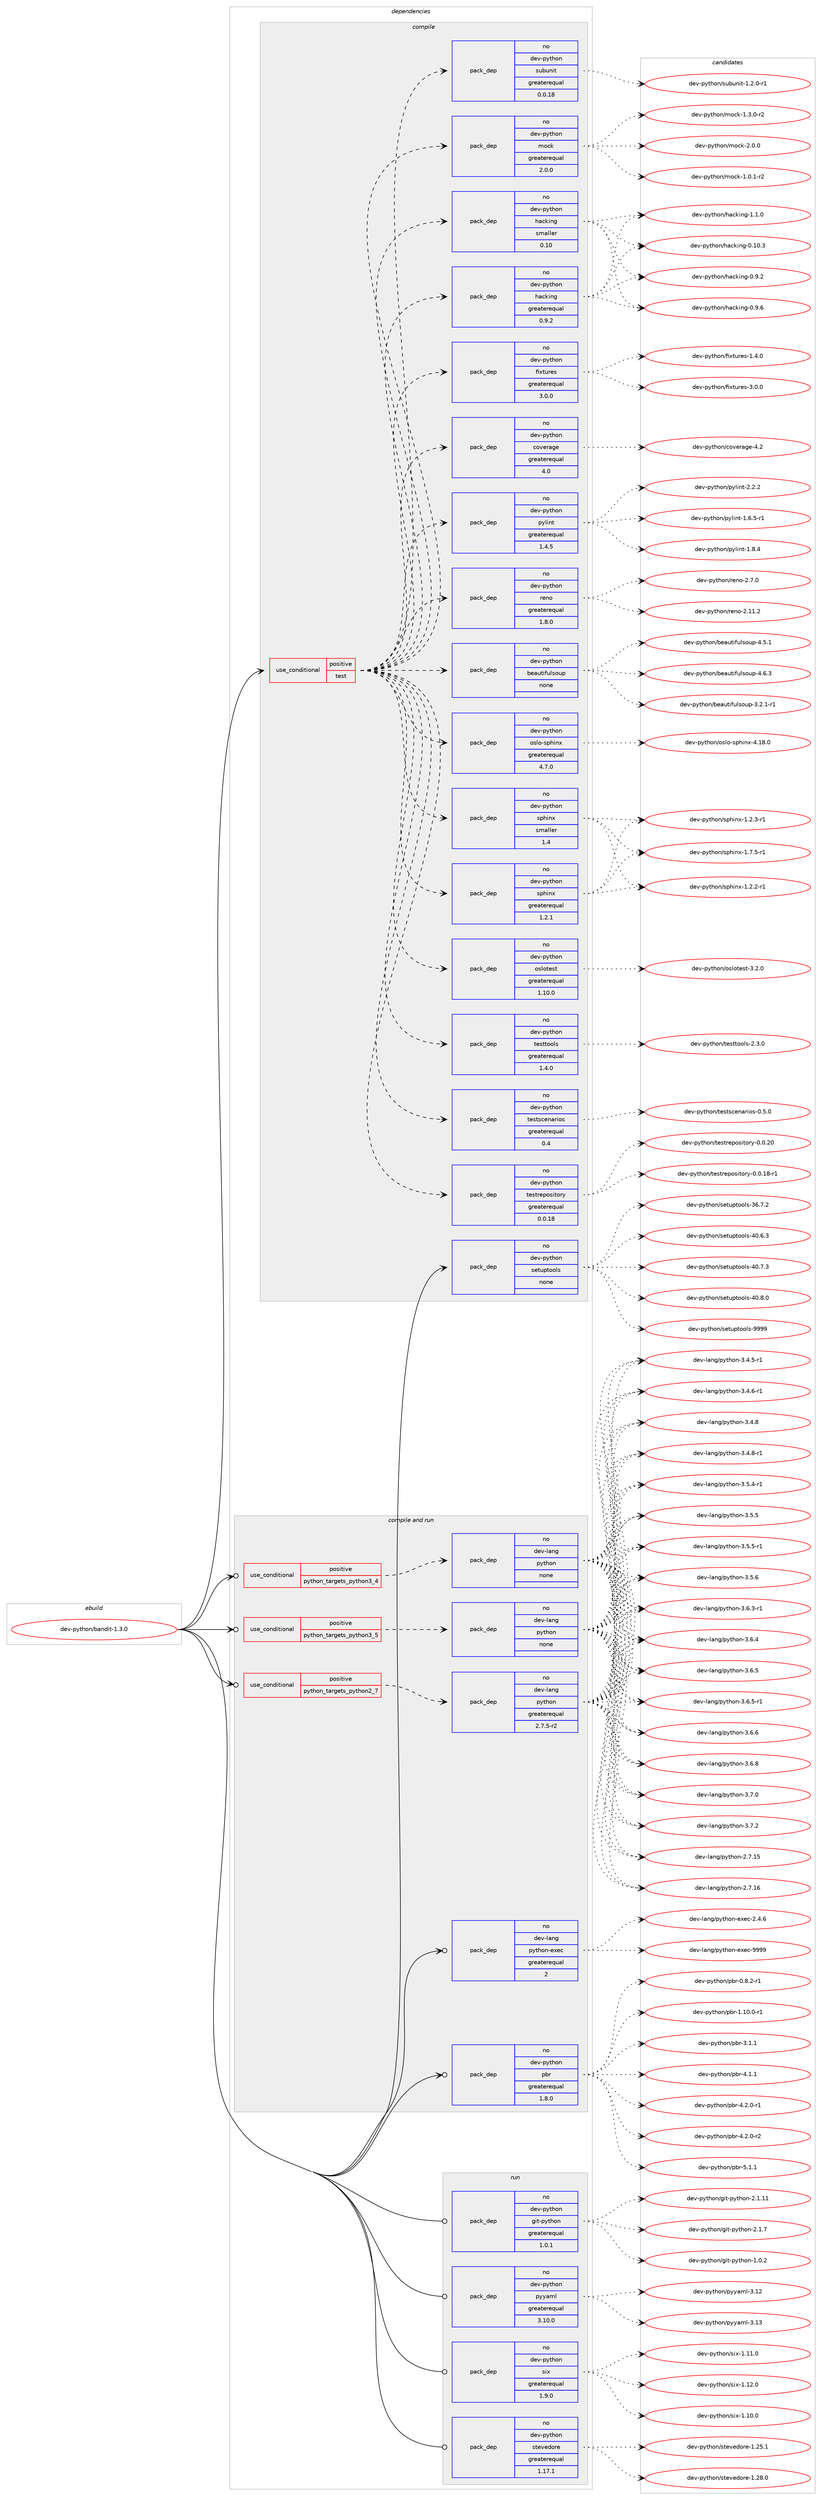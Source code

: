 digraph prolog {

# *************
# Graph options
# *************

newrank=true;
concentrate=true;
compound=true;
graph [rankdir=LR,fontname=Helvetica,fontsize=10,ranksep=1.5];#, ranksep=2.5, nodesep=0.2];
edge  [arrowhead=vee];
node  [fontname=Helvetica,fontsize=10];

# **********
# The ebuild
# **********

subgraph cluster_leftcol {
color=gray;
rank=same;
label=<<i>ebuild</i>>;
id [label="dev-python/bandit-1.3.0", color=red, width=4, href="../dev-python/bandit-1.3.0.svg"];
}

# ****************
# The dependencies
# ****************

subgraph cluster_midcol {
color=gray;
label=<<i>dependencies</i>>;
subgraph cluster_compile {
fillcolor="#eeeeee";
style=filled;
label=<<i>compile</i>>;
subgraph cond371478 {
dependency1400519 [label=<<TABLE BORDER="0" CELLBORDER="1" CELLSPACING="0" CELLPADDING="4"><TR><TD ROWSPAN="3" CELLPADDING="10">use_conditional</TD></TR><TR><TD>positive</TD></TR><TR><TD>test</TD></TR></TABLE>>, shape=none, color=red];
subgraph pack1005814 {
dependency1400520 [label=<<TABLE BORDER="0" CELLBORDER="1" CELLSPACING="0" CELLPADDING="4" WIDTH="220"><TR><TD ROWSPAN="6" CELLPADDING="30">pack_dep</TD></TR><TR><TD WIDTH="110">no</TD></TR><TR><TD>dev-python</TD></TR><TR><TD>coverage</TD></TR><TR><TD>greaterequal</TD></TR><TR><TD>4.0</TD></TR></TABLE>>, shape=none, color=blue];
}
dependency1400519:e -> dependency1400520:w [weight=20,style="dashed",arrowhead="vee"];
subgraph pack1005815 {
dependency1400521 [label=<<TABLE BORDER="0" CELLBORDER="1" CELLSPACING="0" CELLPADDING="4" WIDTH="220"><TR><TD ROWSPAN="6" CELLPADDING="30">pack_dep</TD></TR><TR><TD WIDTH="110">no</TD></TR><TR><TD>dev-python</TD></TR><TR><TD>fixtures</TD></TR><TR><TD>greaterequal</TD></TR><TR><TD>3.0.0</TD></TR></TABLE>>, shape=none, color=blue];
}
dependency1400519:e -> dependency1400521:w [weight=20,style="dashed",arrowhead="vee"];
subgraph pack1005816 {
dependency1400522 [label=<<TABLE BORDER="0" CELLBORDER="1" CELLSPACING="0" CELLPADDING="4" WIDTH="220"><TR><TD ROWSPAN="6" CELLPADDING="30">pack_dep</TD></TR><TR><TD WIDTH="110">no</TD></TR><TR><TD>dev-python</TD></TR><TR><TD>hacking</TD></TR><TR><TD>greaterequal</TD></TR><TR><TD>0.9.2</TD></TR></TABLE>>, shape=none, color=blue];
}
dependency1400519:e -> dependency1400522:w [weight=20,style="dashed",arrowhead="vee"];
subgraph pack1005817 {
dependency1400523 [label=<<TABLE BORDER="0" CELLBORDER="1" CELLSPACING="0" CELLPADDING="4" WIDTH="220"><TR><TD ROWSPAN="6" CELLPADDING="30">pack_dep</TD></TR><TR><TD WIDTH="110">no</TD></TR><TR><TD>dev-python</TD></TR><TR><TD>hacking</TD></TR><TR><TD>smaller</TD></TR><TR><TD>0.10</TD></TR></TABLE>>, shape=none, color=blue];
}
dependency1400519:e -> dependency1400523:w [weight=20,style="dashed",arrowhead="vee"];
subgraph pack1005818 {
dependency1400524 [label=<<TABLE BORDER="0" CELLBORDER="1" CELLSPACING="0" CELLPADDING="4" WIDTH="220"><TR><TD ROWSPAN="6" CELLPADDING="30">pack_dep</TD></TR><TR><TD WIDTH="110">no</TD></TR><TR><TD>dev-python</TD></TR><TR><TD>mock</TD></TR><TR><TD>greaterequal</TD></TR><TR><TD>2.0.0</TD></TR></TABLE>>, shape=none, color=blue];
}
dependency1400519:e -> dependency1400524:w [weight=20,style="dashed",arrowhead="vee"];
subgraph pack1005819 {
dependency1400525 [label=<<TABLE BORDER="0" CELLBORDER="1" CELLSPACING="0" CELLPADDING="4" WIDTH="220"><TR><TD ROWSPAN="6" CELLPADDING="30">pack_dep</TD></TR><TR><TD WIDTH="110">no</TD></TR><TR><TD>dev-python</TD></TR><TR><TD>subunit</TD></TR><TR><TD>greaterequal</TD></TR><TR><TD>0.0.18</TD></TR></TABLE>>, shape=none, color=blue];
}
dependency1400519:e -> dependency1400525:w [weight=20,style="dashed",arrowhead="vee"];
subgraph pack1005820 {
dependency1400526 [label=<<TABLE BORDER="0" CELLBORDER="1" CELLSPACING="0" CELLPADDING="4" WIDTH="220"><TR><TD ROWSPAN="6" CELLPADDING="30">pack_dep</TD></TR><TR><TD WIDTH="110">no</TD></TR><TR><TD>dev-python</TD></TR><TR><TD>testrepository</TD></TR><TR><TD>greaterequal</TD></TR><TR><TD>0.0.18</TD></TR></TABLE>>, shape=none, color=blue];
}
dependency1400519:e -> dependency1400526:w [weight=20,style="dashed",arrowhead="vee"];
subgraph pack1005821 {
dependency1400527 [label=<<TABLE BORDER="0" CELLBORDER="1" CELLSPACING="0" CELLPADDING="4" WIDTH="220"><TR><TD ROWSPAN="6" CELLPADDING="30">pack_dep</TD></TR><TR><TD WIDTH="110">no</TD></TR><TR><TD>dev-python</TD></TR><TR><TD>testscenarios</TD></TR><TR><TD>greaterequal</TD></TR><TR><TD>0.4</TD></TR></TABLE>>, shape=none, color=blue];
}
dependency1400519:e -> dependency1400527:w [weight=20,style="dashed",arrowhead="vee"];
subgraph pack1005822 {
dependency1400528 [label=<<TABLE BORDER="0" CELLBORDER="1" CELLSPACING="0" CELLPADDING="4" WIDTH="220"><TR><TD ROWSPAN="6" CELLPADDING="30">pack_dep</TD></TR><TR><TD WIDTH="110">no</TD></TR><TR><TD>dev-python</TD></TR><TR><TD>testtools</TD></TR><TR><TD>greaterequal</TD></TR><TR><TD>1.4.0</TD></TR></TABLE>>, shape=none, color=blue];
}
dependency1400519:e -> dependency1400528:w [weight=20,style="dashed",arrowhead="vee"];
subgraph pack1005823 {
dependency1400529 [label=<<TABLE BORDER="0" CELLBORDER="1" CELLSPACING="0" CELLPADDING="4" WIDTH="220"><TR><TD ROWSPAN="6" CELLPADDING="30">pack_dep</TD></TR><TR><TD WIDTH="110">no</TD></TR><TR><TD>dev-python</TD></TR><TR><TD>oslotest</TD></TR><TR><TD>greaterequal</TD></TR><TR><TD>1.10.0</TD></TR></TABLE>>, shape=none, color=blue];
}
dependency1400519:e -> dependency1400529:w [weight=20,style="dashed",arrowhead="vee"];
subgraph pack1005824 {
dependency1400530 [label=<<TABLE BORDER="0" CELLBORDER="1" CELLSPACING="0" CELLPADDING="4" WIDTH="220"><TR><TD ROWSPAN="6" CELLPADDING="30">pack_dep</TD></TR><TR><TD WIDTH="110">no</TD></TR><TR><TD>dev-python</TD></TR><TR><TD>sphinx</TD></TR><TR><TD>greaterequal</TD></TR><TR><TD>1.2.1</TD></TR></TABLE>>, shape=none, color=blue];
}
dependency1400519:e -> dependency1400530:w [weight=20,style="dashed",arrowhead="vee"];
subgraph pack1005825 {
dependency1400531 [label=<<TABLE BORDER="0" CELLBORDER="1" CELLSPACING="0" CELLPADDING="4" WIDTH="220"><TR><TD ROWSPAN="6" CELLPADDING="30">pack_dep</TD></TR><TR><TD WIDTH="110">no</TD></TR><TR><TD>dev-python</TD></TR><TR><TD>sphinx</TD></TR><TR><TD>smaller</TD></TR><TR><TD>1.4</TD></TR></TABLE>>, shape=none, color=blue];
}
dependency1400519:e -> dependency1400531:w [weight=20,style="dashed",arrowhead="vee"];
subgraph pack1005826 {
dependency1400532 [label=<<TABLE BORDER="0" CELLBORDER="1" CELLSPACING="0" CELLPADDING="4" WIDTH="220"><TR><TD ROWSPAN="6" CELLPADDING="30">pack_dep</TD></TR><TR><TD WIDTH="110">no</TD></TR><TR><TD>dev-python</TD></TR><TR><TD>oslo-sphinx</TD></TR><TR><TD>greaterequal</TD></TR><TR><TD>4.7.0</TD></TR></TABLE>>, shape=none, color=blue];
}
dependency1400519:e -> dependency1400532:w [weight=20,style="dashed",arrowhead="vee"];
subgraph pack1005827 {
dependency1400533 [label=<<TABLE BORDER="0" CELLBORDER="1" CELLSPACING="0" CELLPADDING="4" WIDTH="220"><TR><TD ROWSPAN="6" CELLPADDING="30">pack_dep</TD></TR><TR><TD WIDTH="110">no</TD></TR><TR><TD>dev-python</TD></TR><TR><TD>beautifulsoup</TD></TR><TR><TD>none</TD></TR><TR><TD></TD></TR></TABLE>>, shape=none, color=blue];
}
dependency1400519:e -> dependency1400533:w [weight=20,style="dashed",arrowhead="vee"];
subgraph pack1005828 {
dependency1400534 [label=<<TABLE BORDER="0" CELLBORDER="1" CELLSPACING="0" CELLPADDING="4" WIDTH="220"><TR><TD ROWSPAN="6" CELLPADDING="30">pack_dep</TD></TR><TR><TD WIDTH="110">no</TD></TR><TR><TD>dev-python</TD></TR><TR><TD>reno</TD></TR><TR><TD>greaterequal</TD></TR><TR><TD>1.8.0</TD></TR></TABLE>>, shape=none, color=blue];
}
dependency1400519:e -> dependency1400534:w [weight=20,style="dashed",arrowhead="vee"];
subgraph pack1005829 {
dependency1400535 [label=<<TABLE BORDER="0" CELLBORDER="1" CELLSPACING="0" CELLPADDING="4" WIDTH="220"><TR><TD ROWSPAN="6" CELLPADDING="30">pack_dep</TD></TR><TR><TD WIDTH="110">no</TD></TR><TR><TD>dev-python</TD></TR><TR><TD>pylint</TD></TR><TR><TD>greaterequal</TD></TR><TR><TD>1.4.5</TD></TR></TABLE>>, shape=none, color=blue];
}
dependency1400519:e -> dependency1400535:w [weight=20,style="dashed",arrowhead="vee"];
}
id:e -> dependency1400519:w [weight=20,style="solid",arrowhead="vee"];
subgraph pack1005830 {
dependency1400536 [label=<<TABLE BORDER="0" CELLBORDER="1" CELLSPACING="0" CELLPADDING="4" WIDTH="220"><TR><TD ROWSPAN="6" CELLPADDING="30">pack_dep</TD></TR><TR><TD WIDTH="110">no</TD></TR><TR><TD>dev-python</TD></TR><TR><TD>setuptools</TD></TR><TR><TD>none</TD></TR><TR><TD></TD></TR></TABLE>>, shape=none, color=blue];
}
id:e -> dependency1400536:w [weight=20,style="solid",arrowhead="vee"];
}
subgraph cluster_compileandrun {
fillcolor="#eeeeee";
style=filled;
label=<<i>compile and run</i>>;
subgraph cond371479 {
dependency1400537 [label=<<TABLE BORDER="0" CELLBORDER="1" CELLSPACING="0" CELLPADDING="4"><TR><TD ROWSPAN="3" CELLPADDING="10">use_conditional</TD></TR><TR><TD>positive</TD></TR><TR><TD>python_targets_python2_7</TD></TR></TABLE>>, shape=none, color=red];
subgraph pack1005831 {
dependency1400538 [label=<<TABLE BORDER="0" CELLBORDER="1" CELLSPACING="0" CELLPADDING="4" WIDTH="220"><TR><TD ROWSPAN="6" CELLPADDING="30">pack_dep</TD></TR><TR><TD WIDTH="110">no</TD></TR><TR><TD>dev-lang</TD></TR><TR><TD>python</TD></TR><TR><TD>greaterequal</TD></TR><TR><TD>2.7.5-r2</TD></TR></TABLE>>, shape=none, color=blue];
}
dependency1400537:e -> dependency1400538:w [weight=20,style="dashed",arrowhead="vee"];
}
id:e -> dependency1400537:w [weight=20,style="solid",arrowhead="odotvee"];
subgraph cond371480 {
dependency1400539 [label=<<TABLE BORDER="0" CELLBORDER="1" CELLSPACING="0" CELLPADDING="4"><TR><TD ROWSPAN="3" CELLPADDING="10">use_conditional</TD></TR><TR><TD>positive</TD></TR><TR><TD>python_targets_python3_4</TD></TR></TABLE>>, shape=none, color=red];
subgraph pack1005832 {
dependency1400540 [label=<<TABLE BORDER="0" CELLBORDER="1" CELLSPACING="0" CELLPADDING="4" WIDTH="220"><TR><TD ROWSPAN="6" CELLPADDING="30">pack_dep</TD></TR><TR><TD WIDTH="110">no</TD></TR><TR><TD>dev-lang</TD></TR><TR><TD>python</TD></TR><TR><TD>none</TD></TR><TR><TD></TD></TR></TABLE>>, shape=none, color=blue];
}
dependency1400539:e -> dependency1400540:w [weight=20,style="dashed",arrowhead="vee"];
}
id:e -> dependency1400539:w [weight=20,style="solid",arrowhead="odotvee"];
subgraph cond371481 {
dependency1400541 [label=<<TABLE BORDER="0" CELLBORDER="1" CELLSPACING="0" CELLPADDING="4"><TR><TD ROWSPAN="3" CELLPADDING="10">use_conditional</TD></TR><TR><TD>positive</TD></TR><TR><TD>python_targets_python3_5</TD></TR></TABLE>>, shape=none, color=red];
subgraph pack1005833 {
dependency1400542 [label=<<TABLE BORDER="0" CELLBORDER="1" CELLSPACING="0" CELLPADDING="4" WIDTH="220"><TR><TD ROWSPAN="6" CELLPADDING="30">pack_dep</TD></TR><TR><TD WIDTH="110">no</TD></TR><TR><TD>dev-lang</TD></TR><TR><TD>python</TD></TR><TR><TD>none</TD></TR><TR><TD></TD></TR></TABLE>>, shape=none, color=blue];
}
dependency1400541:e -> dependency1400542:w [weight=20,style="dashed",arrowhead="vee"];
}
id:e -> dependency1400541:w [weight=20,style="solid",arrowhead="odotvee"];
subgraph pack1005834 {
dependency1400543 [label=<<TABLE BORDER="0" CELLBORDER="1" CELLSPACING="0" CELLPADDING="4" WIDTH="220"><TR><TD ROWSPAN="6" CELLPADDING="30">pack_dep</TD></TR><TR><TD WIDTH="110">no</TD></TR><TR><TD>dev-lang</TD></TR><TR><TD>python-exec</TD></TR><TR><TD>greaterequal</TD></TR><TR><TD>2</TD></TR></TABLE>>, shape=none, color=blue];
}
id:e -> dependency1400543:w [weight=20,style="solid",arrowhead="odotvee"];
subgraph pack1005835 {
dependency1400544 [label=<<TABLE BORDER="0" CELLBORDER="1" CELLSPACING="0" CELLPADDING="4" WIDTH="220"><TR><TD ROWSPAN="6" CELLPADDING="30">pack_dep</TD></TR><TR><TD WIDTH="110">no</TD></TR><TR><TD>dev-python</TD></TR><TR><TD>pbr</TD></TR><TR><TD>greaterequal</TD></TR><TR><TD>1.8.0</TD></TR></TABLE>>, shape=none, color=blue];
}
id:e -> dependency1400544:w [weight=20,style="solid",arrowhead="odotvee"];
}
subgraph cluster_run {
fillcolor="#eeeeee";
style=filled;
label=<<i>run</i>>;
subgraph pack1005836 {
dependency1400545 [label=<<TABLE BORDER="0" CELLBORDER="1" CELLSPACING="0" CELLPADDING="4" WIDTH="220"><TR><TD ROWSPAN="6" CELLPADDING="30">pack_dep</TD></TR><TR><TD WIDTH="110">no</TD></TR><TR><TD>dev-python</TD></TR><TR><TD>git-python</TD></TR><TR><TD>greaterequal</TD></TR><TR><TD>1.0.1</TD></TR></TABLE>>, shape=none, color=blue];
}
id:e -> dependency1400545:w [weight=20,style="solid",arrowhead="odot"];
subgraph pack1005837 {
dependency1400546 [label=<<TABLE BORDER="0" CELLBORDER="1" CELLSPACING="0" CELLPADDING="4" WIDTH="220"><TR><TD ROWSPAN="6" CELLPADDING="30">pack_dep</TD></TR><TR><TD WIDTH="110">no</TD></TR><TR><TD>dev-python</TD></TR><TR><TD>pyyaml</TD></TR><TR><TD>greaterequal</TD></TR><TR><TD>3.10.0</TD></TR></TABLE>>, shape=none, color=blue];
}
id:e -> dependency1400546:w [weight=20,style="solid",arrowhead="odot"];
subgraph pack1005838 {
dependency1400547 [label=<<TABLE BORDER="0" CELLBORDER="1" CELLSPACING="0" CELLPADDING="4" WIDTH="220"><TR><TD ROWSPAN="6" CELLPADDING="30">pack_dep</TD></TR><TR><TD WIDTH="110">no</TD></TR><TR><TD>dev-python</TD></TR><TR><TD>six</TD></TR><TR><TD>greaterequal</TD></TR><TR><TD>1.9.0</TD></TR></TABLE>>, shape=none, color=blue];
}
id:e -> dependency1400547:w [weight=20,style="solid",arrowhead="odot"];
subgraph pack1005839 {
dependency1400548 [label=<<TABLE BORDER="0" CELLBORDER="1" CELLSPACING="0" CELLPADDING="4" WIDTH="220"><TR><TD ROWSPAN="6" CELLPADDING="30">pack_dep</TD></TR><TR><TD WIDTH="110">no</TD></TR><TR><TD>dev-python</TD></TR><TR><TD>stevedore</TD></TR><TR><TD>greaterequal</TD></TR><TR><TD>1.17.1</TD></TR></TABLE>>, shape=none, color=blue];
}
id:e -> dependency1400548:w [weight=20,style="solid",arrowhead="odot"];
}
}

# **************
# The candidates
# **************

subgraph cluster_choices {
rank=same;
color=gray;
label=<<i>candidates</i>>;

subgraph choice1005814 {
color=black;
nodesep=1;
choice1001011184511212111610411111047991111181011149710310145524650 [label="dev-python/coverage-4.2", color=red, width=4,href="../dev-python/coverage-4.2.svg"];
dependency1400520:e -> choice1001011184511212111610411111047991111181011149710310145524650:w [style=dotted,weight="100"];
}
subgraph choice1005815 {
color=black;
nodesep=1;
choice1001011184511212111610411111047102105120116117114101115454946524648 [label="dev-python/fixtures-1.4.0", color=red, width=4,href="../dev-python/fixtures-1.4.0.svg"];
choice1001011184511212111610411111047102105120116117114101115455146484648 [label="dev-python/fixtures-3.0.0", color=red, width=4,href="../dev-python/fixtures-3.0.0.svg"];
dependency1400521:e -> choice1001011184511212111610411111047102105120116117114101115454946524648:w [style=dotted,weight="100"];
dependency1400521:e -> choice1001011184511212111610411111047102105120116117114101115455146484648:w [style=dotted,weight="100"];
}
subgraph choice1005816 {
color=black;
nodesep=1;
choice1001011184511212111610411111047104979910710511010345484649484651 [label="dev-python/hacking-0.10.3", color=red, width=4,href="../dev-python/hacking-0.10.3.svg"];
choice10010111845112121116104111110471049799107105110103454846574650 [label="dev-python/hacking-0.9.2", color=red, width=4,href="../dev-python/hacking-0.9.2.svg"];
choice10010111845112121116104111110471049799107105110103454846574654 [label="dev-python/hacking-0.9.6", color=red, width=4,href="../dev-python/hacking-0.9.6.svg"];
choice10010111845112121116104111110471049799107105110103454946494648 [label="dev-python/hacking-1.1.0", color=red, width=4,href="../dev-python/hacking-1.1.0.svg"];
dependency1400522:e -> choice1001011184511212111610411111047104979910710511010345484649484651:w [style=dotted,weight="100"];
dependency1400522:e -> choice10010111845112121116104111110471049799107105110103454846574650:w [style=dotted,weight="100"];
dependency1400522:e -> choice10010111845112121116104111110471049799107105110103454846574654:w [style=dotted,weight="100"];
dependency1400522:e -> choice10010111845112121116104111110471049799107105110103454946494648:w [style=dotted,weight="100"];
}
subgraph choice1005817 {
color=black;
nodesep=1;
choice1001011184511212111610411111047104979910710511010345484649484651 [label="dev-python/hacking-0.10.3", color=red, width=4,href="../dev-python/hacking-0.10.3.svg"];
choice10010111845112121116104111110471049799107105110103454846574650 [label="dev-python/hacking-0.9.2", color=red, width=4,href="../dev-python/hacking-0.9.2.svg"];
choice10010111845112121116104111110471049799107105110103454846574654 [label="dev-python/hacking-0.9.6", color=red, width=4,href="../dev-python/hacking-0.9.6.svg"];
choice10010111845112121116104111110471049799107105110103454946494648 [label="dev-python/hacking-1.1.0", color=red, width=4,href="../dev-python/hacking-1.1.0.svg"];
dependency1400523:e -> choice1001011184511212111610411111047104979910710511010345484649484651:w [style=dotted,weight="100"];
dependency1400523:e -> choice10010111845112121116104111110471049799107105110103454846574650:w [style=dotted,weight="100"];
dependency1400523:e -> choice10010111845112121116104111110471049799107105110103454846574654:w [style=dotted,weight="100"];
dependency1400523:e -> choice10010111845112121116104111110471049799107105110103454946494648:w [style=dotted,weight="100"];
}
subgraph choice1005818 {
color=black;
nodesep=1;
choice1001011184511212111610411111047109111991074549464846494511450 [label="dev-python/mock-1.0.1-r2", color=red, width=4,href="../dev-python/mock-1.0.1-r2.svg"];
choice1001011184511212111610411111047109111991074549465146484511450 [label="dev-python/mock-1.3.0-r2", color=red, width=4,href="../dev-python/mock-1.3.0-r2.svg"];
choice100101118451121211161041111104710911199107455046484648 [label="dev-python/mock-2.0.0", color=red, width=4,href="../dev-python/mock-2.0.0.svg"];
dependency1400524:e -> choice1001011184511212111610411111047109111991074549464846494511450:w [style=dotted,weight="100"];
dependency1400524:e -> choice1001011184511212111610411111047109111991074549465146484511450:w [style=dotted,weight="100"];
dependency1400524:e -> choice100101118451121211161041111104710911199107455046484648:w [style=dotted,weight="100"];
}
subgraph choice1005819 {
color=black;
nodesep=1;
choice1001011184511212111610411111047115117981171101051164549465046484511449 [label="dev-python/subunit-1.2.0-r1", color=red, width=4,href="../dev-python/subunit-1.2.0-r1.svg"];
dependency1400525:e -> choice1001011184511212111610411111047115117981171101051164549465046484511449:w [style=dotted,weight="100"];
}
subgraph choice1005820 {
color=black;
nodesep=1;
choice1001011184511212111610411111047116101115116114101112111115105116111114121454846484649564511449 [label="dev-python/testrepository-0.0.18-r1", color=red, width=4,href="../dev-python/testrepository-0.0.18-r1.svg"];
choice100101118451121211161041111104711610111511611410111211111510511611111412145484648465048 [label="dev-python/testrepository-0.0.20", color=red, width=4,href="../dev-python/testrepository-0.0.20.svg"];
dependency1400526:e -> choice1001011184511212111610411111047116101115116114101112111115105116111114121454846484649564511449:w [style=dotted,weight="100"];
dependency1400526:e -> choice100101118451121211161041111104711610111511611410111211111510511611111412145484648465048:w [style=dotted,weight="100"];
}
subgraph choice1005821 {
color=black;
nodesep=1;
choice10010111845112121116104111110471161011151161159910111097114105111115454846534648 [label="dev-python/testscenarios-0.5.0", color=red, width=4,href="../dev-python/testscenarios-0.5.0.svg"];
dependency1400527:e -> choice10010111845112121116104111110471161011151161159910111097114105111115454846534648:w [style=dotted,weight="100"];
}
subgraph choice1005822 {
color=black;
nodesep=1;
choice1001011184511212111610411111047116101115116116111111108115455046514648 [label="dev-python/testtools-2.3.0", color=red, width=4,href="../dev-python/testtools-2.3.0.svg"];
dependency1400528:e -> choice1001011184511212111610411111047116101115116116111111108115455046514648:w [style=dotted,weight="100"];
}
subgraph choice1005823 {
color=black;
nodesep=1;
choice1001011184511212111610411111047111115108111116101115116455146504648 [label="dev-python/oslotest-3.2.0", color=red, width=4,href="../dev-python/oslotest-3.2.0.svg"];
dependency1400529:e -> choice1001011184511212111610411111047111115108111116101115116455146504648:w [style=dotted,weight="100"];
}
subgraph choice1005824 {
color=black;
nodesep=1;
choice10010111845112121116104111110471151121041051101204549465046504511449 [label="dev-python/sphinx-1.2.2-r1", color=red, width=4,href="../dev-python/sphinx-1.2.2-r1.svg"];
choice10010111845112121116104111110471151121041051101204549465046514511449 [label="dev-python/sphinx-1.2.3-r1", color=red, width=4,href="../dev-python/sphinx-1.2.3-r1.svg"];
choice10010111845112121116104111110471151121041051101204549465546534511449 [label="dev-python/sphinx-1.7.5-r1", color=red, width=4,href="../dev-python/sphinx-1.7.5-r1.svg"];
dependency1400530:e -> choice10010111845112121116104111110471151121041051101204549465046504511449:w [style=dotted,weight="100"];
dependency1400530:e -> choice10010111845112121116104111110471151121041051101204549465046514511449:w [style=dotted,weight="100"];
dependency1400530:e -> choice10010111845112121116104111110471151121041051101204549465546534511449:w [style=dotted,weight="100"];
}
subgraph choice1005825 {
color=black;
nodesep=1;
choice10010111845112121116104111110471151121041051101204549465046504511449 [label="dev-python/sphinx-1.2.2-r1", color=red, width=4,href="../dev-python/sphinx-1.2.2-r1.svg"];
choice10010111845112121116104111110471151121041051101204549465046514511449 [label="dev-python/sphinx-1.2.3-r1", color=red, width=4,href="../dev-python/sphinx-1.2.3-r1.svg"];
choice10010111845112121116104111110471151121041051101204549465546534511449 [label="dev-python/sphinx-1.7.5-r1", color=red, width=4,href="../dev-python/sphinx-1.7.5-r1.svg"];
dependency1400531:e -> choice10010111845112121116104111110471151121041051101204549465046504511449:w [style=dotted,weight="100"];
dependency1400531:e -> choice10010111845112121116104111110471151121041051101204549465046514511449:w [style=dotted,weight="100"];
dependency1400531:e -> choice10010111845112121116104111110471151121041051101204549465546534511449:w [style=dotted,weight="100"];
}
subgraph choice1005826 {
color=black;
nodesep=1;
choice10010111845112121116104111110471111151081114511511210410511012045524649564648 [label="dev-python/oslo-sphinx-4.18.0", color=red, width=4,href="../dev-python/oslo-sphinx-4.18.0.svg"];
dependency1400532:e -> choice10010111845112121116104111110471111151081114511511210410511012045524649564648:w [style=dotted,weight="100"];
}
subgraph choice1005827 {
color=black;
nodesep=1;
choice100101118451121211161041111104798101971171161051021171081151111171124551465046494511449 [label="dev-python/beautifulsoup-3.2.1-r1", color=red, width=4,href="../dev-python/beautifulsoup-3.2.1-r1.svg"];
choice10010111845112121116104111110479810197117116105102117108115111117112455246534649 [label="dev-python/beautifulsoup-4.5.1", color=red, width=4,href="../dev-python/beautifulsoup-4.5.1.svg"];
choice10010111845112121116104111110479810197117116105102117108115111117112455246544651 [label="dev-python/beautifulsoup-4.6.3", color=red, width=4,href="../dev-python/beautifulsoup-4.6.3.svg"];
dependency1400533:e -> choice100101118451121211161041111104798101971171161051021171081151111171124551465046494511449:w [style=dotted,weight="100"];
dependency1400533:e -> choice10010111845112121116104111110479810197117116105102117108115111117112455246534649:w [style=dotted,weight="100"];
dependency1400533:e -> choice10010111845112121116104111110479810197117116105102117108115111117112455246544651:w [style=dotted,weight="100"];
}
subgraph choice1005828 {
color=black;
nodesep=1;
choice100101118451121211161041111104711410111011145504649494650 [label="dev-python/reno-2.11.2", color=red, width=4,href="../dev-python/reno-2.11.2.svg"];
choice1001011184511212111610411111047114101110111455046554648 [label="dev-python/reno-2.7.0", color=red, width=4,href="../dev-python/reno-2.7.0.svg"];
dependency1400534:e -> choice100101118451121211161041111104711410111011145504649494650:w [style=dotted,weight="100"];
dependency1400534:e -> choice1001011184511212111610411111047114101110111455046554648:w [style=dotted,weight="100"];
}
subgraph choice1005829 {
color=black;
nodesep=1;
choice10010111845112121116104111110471121211081051101164549465446534511449 [label="dev-python/pylint-1.6.5-r1", color=red, width=4,href="../dev-python/pylint-1.6.5-r1.svg"];
choice1001011184511212111610411111047112121108105110116454946564652 [label="dev-python/pylint-1.8.4", color=red, width=4,href="../dev-python/pylint-1.8.4.svg"];
choice1001011184511212111610411111047112121108105110116455046504650 [label="dev-python/pylint-2.2.2", color=red, width=4,href="../dev-python/pylint-2.2.2.svg"];
dependency1400535:e -> choice10010111845112121116104111110471121211081051101164549465446534511449:w [style=dotted,weight="100"];
dependency1400535:e -> choice1001011184511212111610411111047112121108105110116454946564652:w [style=dotted,weight="100"];
dependency1400535:e -> choice1001011184511212111610411111047112121108105110116455046504650:w [style=dotted,weight="100"];
}
subgraph choice1005830 {
color=black;
nodesep=1;
choice100101118451121211161041111104711510111611711211611111110811545515446554650 [label="dev-python/setuptools-36.7.2", color=red, width=4,href="../dev-python/setuptools-36.7.2.svg"];
choice100101118451121211161041111104711510111611711211611111110811545524846544651 [label="dev-python/setuptools-40.6.3", color=red, width=4,href="../dev-python/setuptools-40.6.3.svg"];
choice100101118451121211161041111104711510111611711211611111110811545524846554651 [label="dev-python/setuptools-40.7.3", color=red, width=4,href="../dev-python/setuptools-40.7.3.svg"];
choice100101118451121211161041111104711510111611711211611111110811545524846564648 [label="dev-python/setuptools-40.8.0", color=red, width=4,href="../dev-python/setuptools-40.8.0.svg"];
choice10010111845112121116104111110471151011161171121161111111081154557575757 [label="dev-python/setuptools-9999", color=red, width=4,href="../dev-python/setuptools-9999.svg"];
dependency1400536:e -> choice100101118451121211161041111104711510111611711211611111110811545515446554650:w [style=dotted,weight="100"];
dependency1400536:e -> choice100101118451121211161041111104711510111611711211611111110811545524846544651:w [style=dotted,weight="100"];
dependency1400536:e -> choice100101118451121211161041111104711510111611711211611111110811545524846554651:w [style=dotted,weight="100"];
dependency1400536:e -> choice100101118451121211161041111104711510111611711211611111110811545524846564648:w [style=dotted,weight="100"];
dependency1400536:e -> choice10010111845112121116104111110471151011161171121161111111081154557575757:w [style=dotted,weight="100"];
}
subgraph choice1005831 {
color=black;
nodesep=1;
choice10010111845108971101034711212111610411111045504655464953 [label="dev-lang/python-2.7.15", color=red, width=4,href="../dev-lang/python-2.7.15.svg"];
choice10010111845108971101034711212111610411111045504655464954 [label="dev-lang/python-2.7.16", color=red, width=4,href="../dev-lang/python-2.7.16.svg"];
choice1001011184510897110103471121211161041111104551465246534511449 [label="dev-lang/python-3.4.5-r1", color=red, width=4,href="../dev-lang/python-3.4.5-r1.svg"];
choice1001011184510897110103471121211161041111104551465246544511449 [label="dev-lang/python-3.4.6-r1", color=red, width=4,href="../dev-lang/python-3.4.6-r1.svg"];
choice100101118451089711010347112121116104111110455146524656 [label="dev-lang/python-3.4.8", color=red, width=4,href="../dev-lang/python-3.4.8.svg"];
choice1001011184510897110103471121211161041111104551465246564511449 [label="dev-lang/python-3.4.8-r1", color=red, width=4,href="../dev-lang/python-3.4.8-r1.svg"];
choice1001011184510897110103471121211161041111104551465346524511449 [label="dev-lang/python-3.5.4-r1", color=red, width=4,href="../dev-lang/python-3.5.4-r1.svg"];
choice100101118451089711010347112121116104111110455146534653 [label="dev-lang/python-3.5.5", color=red, width=4,href="../dev-lang/python-3.5.5.svg"];
choice1001011184510897110103471121211161041111104551465346534511449 [label="dev-lang/python-3.5.5-r1", color=red, width=4,href="../dev-lang/python-3.5.5-r1.svg"];
choice100101118451089711010347112121116104111110455146534654 [label="dev-lang/python-3.5.6", color=red, width=4,href="../dev-lang/python-3.5.6.svg"];
choice1001011184510897110103471121211161041111104551465446514511449 [label="dev-lang/python-3.6.3-r1", color=red, width=4,href="../dev-lang/python-3.6.3-r1.svg"];
choice100101118451089711010347112121116104111110455146544652 [label="dev-lang/python-3.6.4", color=red, width=4,href="../dev-lang/python-3.6.4.svg"];
choice100101118451089711010347112121116104111110455146544653 [label="dev-lang/python-3.6.5", color=red, width=4,href="../dev-lang/python-3.6.5.svg"];
choice1001011184510897110103471121211161041111104551465446534511449 [label="dev-lang/python-3.6.5-r1", color=red, width=4,href="../dev-lang/python-3.6.5-r1.svg"];
choice100101118451089711010347112121116104111110455146544654 [label="dev-lang/python-3.6.6", color=red, width=4,href="../dev-lang/python-3.6.6.svg"];
choice100101118451089711010347112121116104111110455146544656 [label="dev-lang/python-3.6.8", color=red, width=4,href="../dev-lang/python-3.6.8.svg"];
choice100101118451089711010347112121116104111110455146554648 [label="dev-lang/python-3.7.0", color=red, width=4,href="../dev-lang/python-3.7.0.svg"];
choice100101118451089711010347112121116104111110455146554650 [label="dev-lang/python-3.7.2", color=red, width=4,href="../dev-lang/python-3.7.2.svg"];
dependency1400538:e -> choice10010111845108971101034711212111610411111045504655464953:w [style=dotted,weight="100"];
dependency1400538:e -> choice10010111845108971101034711212111610411111045504655464954:w [style=dotted,weight="100"];
dependency1400538:e -> choice1001011184510897110103471121211161041111104551465246534511449:w [style=dotted,weight="100"];
dependency1400538:e -> choice1001011184510897110103471121211161041111104551465246544511449:w [style=dotted,weight="100"];
dependency1400538:e -> choice100101118451089711010347112121116104111110455146524656:w [style=dotted,weight="100"];
dependency1400538:e -> choice1001011184510897110103471121211161041111104551465246564511449:w [style=dotted,weight="100"];
dependency1400538:e -> choice1001011184510897110103471121211161041111104551465346524511449:w [style=dotted,weight="100"];
dependency1400538:e -> choice100101118451089711010347112121116104111110455146534653:w [style=dotted,weight="100"];
dependency1400538:e -> choice1001011184510897110103471121211161041111104551465346534511449:w [style=dotted,weight="100"];
dependency1400538:e -> choice100101118451089711010347112121116104111110455146534654:w [style=dotted,weight="100"];
dependency1400538:e -> choice1001011184510897110103471121211161041111104551465446514511449:w [style=dotted,weight="100"];
dependency1400538:e -> choice100101118451089711010347112121116104111110455146544652:w [style=dotted,weight="100"];
dependency1400538:e -> choice100101118451089711010347112121116104111110455146544653:w [style=dotted,weight="100"];
dependency1400538:e -> choice1001011184510897110103471121211161041111104551465446534511449:w [style=dotted,weight="100"];
dependency1400538:e -> choice100101118451089711010347112121116104111110455146544654:w [style=dotted,weight="100"];
dependency1400538:e -> choice100101118451089711010347112121116104111110455146544656:w [style=dotted,weight="100"];
dependency1400538:e -> choice100101118451089711010347112121116104111110455146554648:w [style=dotted,weight="100"];
dependency1400538:e -> choice100101118451089711010347112121116104111110455146554650:w [style=dotted,weight="100"];
}
subgraph choice1005832 {
color=black;
nodesep=1;
choice10010111845108971101034711212111610411111045504655464953 [label="dev-lang/python-2.7.15", color=red, width=4,href="../dev-lang/python-2.7.15.svg"];
choice10010111845108971101034711212111610411111045504655464954 [label="dev-lang/python-2.7.16", color=red, width=4,href="../dev-lang/python-2.7.16.svg"];
choice1001011184510897110103471121211161041111104551465246534511449 [label="dev-lang/python-3.4.5-r1", color=red, width=4,href="../dev-lang/python-3.4.5-r1.svg"];
choice1001011184510897110103471121211161041111104551465246544511449 [label="dev-lang/python-3.4.6-r1", color=red, width=4,href="../dev-lang/python-3.4.6-r1.svg"];
choice100101118451089711010347112121116104111110455146524656 [label="dev-lang/python-3.4.8", color=red, width=4,href="../dev-lang/python-3.4.8.svg"];
choice1001011184510897110103471121211161041111104551465246564511449 [label="dev-lang/python-3.4.8-r1", color=red, width=4,href="../dev-lang/python-3.4.8-r1.svg"];
choice1001011184510897110103471121211161041111104551465346524511449 [label="dev-lang/python-3.5.4-r1", color=red, width=4,href="../dev-lang/python-3.5.4-r1.svg"];
choice100101118451089711010347112121116104111110455146534653 [label="dev-lang/python-3.5.5", color=red, width=4,href="../dev-lang/python-3.5.5.svg"];
choice1001011184510897110103471121211161041111104551465346534511449 [label="dev-lang/python-3.5.5-r1", color=red, width=4,href="../dev-lang/python-3.5.5-r1.svg"];
choice100101118451089711010347112121116104111110455146534654 [label="dev-lang/python-3.5.6", color=red, width=4,href="../dev-lang/python-3.5.6.svg"];
choice1001011184510897110103471121211161041111104551465446514511449 [label="dev-lang/python-3.6.3-r1", color=red, width=4,href="../dev-lang/python-3.6.3-r1.svg"];
choice100101118451089711010347112121116104111110455146544652 [label="dev-lang/python-3.6.4", color=red, width=4,href="../dev-lang/python-3.6.4.svg"];
choice100101118451089711010347112121116104111110455146544653 [label="dev-lang/python-3.6.5", color=red, width=4,href="../dev-lang/python-3.6.5.svg"];
choice1001011184510897110103471121211161041111104551465446534511449 [label="dev-lang/python-3.6.5-r1", color=red, width=4,href="../dev-lang/python-3.6.5-r1.svg"];
choice100101118451089711010347112121116104111110455146544654 [label="dev-lang/python-3.6.6", color=red, width=4,href="../dev-lang/python-3.6.6.svg"];
choice100101118451089711010347112121116104111110455146544656 [label="dev-lang/python-3.6.8", color=red, width=4,href="../dev-lang/python-3.6.8.svg"];
choice100101118451089711010347112121116104111110455146554648 [label="dev-lang/python-3.7.0", color=red, width=4,href="../dev-lang/python-3.7.0.svg"];
choice100101118451089711010347112121116104111110455146554650 [label="dev-lang/python-3.7.2", color=red, width=4,href="../dev-lang/python-3.7.2.svg"];
dependency1400540:e -> choice10010111845108971101034711212111610411111045504655464953:w [style=dotted,weight="100"];
dependency1400540:e -> choice10010111845108971101034711212111610411111045504655464954:w [style=dotted,weight="100"];
dependency1400540:e -> choice1001011184510897110103471121211161041111104551465246534511449:w [style=dotted,weight="100"];
dependency1400540:e -> choice1001011184510897110103471121211161041111104551465246544511449:w [style=dotted,weight="100"];
dependency1400540:e -> choice100101118451089711010347112121116104111110455146524656:w [style=dotted,weight="100"];
dependency1400540:e -> choice1001011184510897110103471121211161041111104551465246564511449:w [style=dotted,weight="100"];
dependency1400540:e -> choice1001011184510897110103471121211161041111104551465346524511449:w [style=dotted,weight="100"];
dependency1400540:e -> choice100101118451089711010347112121116104111110455146534653:w [style=dotted,weight="100"];
dependency1400540:e -> choice1001011184510897110103471121211161041111104551465346534511449:w [style=dotted,weight="100"];
dependency1400540:e -> choice100101118451089711010347112121116104111110455146534654:w [style=dotted,weight="100"];
dependency1400540:e -> choice1001011184510897110103471121211161041111104551465446514511449:w [style=dotted,weight="100"];
dependency1400540:e -> choice100101118451089711010347112121116104111110455146544652:w [style=dotted,weight="100"];
dependency1400540:e -> choice100101118451089711010347112121116104111110455146544653:w [style=dotted,weight="100"];
dependency1400540:e -> choice1001011184510897110103471121211161041111104551465446534511449:w [style=dotted,weight="100"];
dependency1400540:e -> choice100101118451089711010347112121116104111110455146544654:w [style=dotted,weight="100"];
dependency1400540:e -> choice100101118451089711010347112121116104111110455146544656:w [style=dotted,weight="100"];
dependency1400540:e -> choice100101118451089711010347112121116104111110455146554648:w [style=dotted,weight="100"];
dependency1400540:e -> choice100101118451089711010347112121116104111110455146554650:w [style=dotted,weight="100"];
}
subgraph choice1005833 {
color=black;
nodesep=1;
choice10010111845108971101034711212111610411111045504655464953 [label="dev-lang/python-2.7.15", color=red, width=4,href="../dev-lang/python-2.7.15.svg"];
choice10010111845108971101034711212111610411111045504655464954 [label="dev-lang/python-2.7.16", color=red, width=4,href="../dev-lang/python-2.7.16.svg"];
choice1001011184510897110103471121211161041111104551465246534511449 [label="dev-lang/python-3.4.5-r1", color=red, width=4,href="../dev-lang/python-3.4.5-r1.svg"];
choice1001011184510897110103471121211161041111104551465246544511449 [label="dev-lang/python-3.4.6-r1", color=red, width=4,href="../dev-lang/python-3.4.6-r1.svg"];
choice100101118451089711010347112121116104111110455146524656 [label="dev-lang/python-3.4.8", color=red, width=4,href="../dev-lang/python-3.4.8.svg"];
choice1001011184510897110103471121211161041111104551465246564511449 [label="dev-lang/python-3.4.8-r1", color=red, width=4,href="../dev-lang/python-3.4.8-r1.svg"];
choice1001011184510897110103471121211161041111104551465346524511449 [label="dev-lang/python-3.5.4-r1", color=red, width=4,href="../dev-lang/python-3.5.4-r1.svg"];
choice100101118451089711010347112121116104111110455146534653 [label="dev-lang/python-3.5.5", color=red, width=4,href="../dev-lang/python-3.5.5.svg"];
choice1001011184510897110103471121211161041111104551465346534511449 [label="dev-lang/python-3.5.5-r1", color=red, width=4,href="../dev-lang/python-3.5.5-r1.svg"];
choice100101118451089711010347112121116104111110455146534654 [label="dev-lang/python-3.5.6", color=red, width=4,href="../dev-lang/python-3.5.6.svg"];
choice1001011184510897110103471121211161041111104551465446514511449 [label="dev-lang/python-3.6.3-r1", color=red, width=4,href="../dev-lang/python-3.6.3-r1.svg"];
choice100101118451089711010347112121116104111110455146544652 [label="dev-lang/python-3.6.4", color=red, width=4,href="../dev-lang/python-3.6.4.svg"];
choice100101118451089711010347112121116104111110455146544653 [label="dev-lang/python-3.6.5", color=red, width=4,href="../dev-lang/python-3.6.5.svg"];
choice1001011184510897110103471121211161041111104551465446534511449 [label="dev-lang/python-3.6.5-r1", color=red, width=4,href="../dev-lang/python-3.6.5-r1.svg"];
choice100101118451089711010347112121116104111110455146544654 [label="dev-lang/python-3.6.6", color=red, width=4,href="../dev-lang/python-3.6.6.svg"];
choice100101118451089711010347112121116104111110455146544656 [label="dev-lang/python-3.6.8", color=red, width=4,href="../dev-lang/python-3.6.8.svg"];
choice100101118451089711010347112121116104111110455146554648 [label="dev-lang/python-3.7.0", color=red, width=4,href="../dev-lang/python-3.7.0.svg"];
choice100101118451089711010347112121116104111110455146554650 [label="dev-lang/python-3.7.2", color=red, width=4,href="../dev-lang/python-3.7.2.svg"];
dependency1400542:e -> choice10010111845108971101034711212111610411111045504655464953:w [style=dotted,weight="100"];
dependency1400542:e -> choice10010111845108971101034711212111610411111045504655464954:w [style=dotted,weight="100"];
dependency1400542:e -> choice1001011184510897110103471121211161041111104551465246534511449:w [style=dotted,weight="100"];
dependency1400542:e -> choice1001011184510897110103471121211161041111104551465246544511449:w [style=dotted,weight="100"];
dependency1400542:e -> choice100101118451089711010347112121116104111110455146524656:w [style=dotted,weight="100"];
dependency1400542:e -> choice1001011184510897110103471121211161041111104551465246564511449:w [style=dotted,weight="100"];
dependency1400542:e -> choice1001011184510897110103471121211161041111104551465346524511449:w [style=dotted,weight="100"];
dependency1400542:e -> choice100101118451089711010347112121116104111110455146534653:w [style=dotted,weight="100"];
dependency1400542:e -> choice1001011184510897110103471121211161041111104551465346534511449:w [style=dotted,weight="100"];
dependency1400542:e -> choice100101118451089711010347112121116104111110455146534654:w [style=dotted,weight="100"];
dependency1400542:e -> choice1001011184510897110103471121211161041111104551465446514511449:w [style=dotted,weight="100"];
dependency1400542:e -> choice100101118451089711010347112121116104111110455146544652:w [style=dotted,weight="100"];
dependency1400542:e -> choice100101118451089711010347112121116104111110455146544653:w [style=dotted,weight="100"];
dependency1400542:e -> choice1001011184510897110103471121211161041111104551465446534511449:w [style=dotted,weight="100"];
dependency1400542:e -> choice100101118451089711010347112121116104111110455146544654:w [style=dotted,weight="100"];
dependency1400542:e -> choice100101118451089711010347112121116104111110455146544656:w [style=dotted,weight="100"];
dependency1400542:e -> choice100101118451089711010347112121116104111110455146554648:w [style=dotted,weight="100"];
dependency1400542:e -> choice100101118451089711010347112121116104111110455146554650:w [style=dotted,weight="100"];
}
subgraph choice1005834 {
color=black;
nodesep=1;
choice1001011184510897110103471121211161041111104510112010199455046524654 [label="dev-lang/python-exec-2.4.6", color=red, width=4,href="../dev-lang/python-exec-2.4.6.svg"];
choice10010111845108971101034711212111610411111045101120101994557575757 [label="dev-lang/python-exec-9999", color=red, width=4,href="../dev-lang/python-exec-9999.svg"];
dependency1400543:e -> choice1001011184510897110103471121211161041111104510112010199455046524654:w [style=dotted,weight="100"];
dependency1400543:e -> choice10010111845108971101034711212111610411111045101120101994557575757:w [style=dotted,weight="100"];
}
subgraph choice1005835 {
color=black;
nodesep=1;
choice1001011184511212111610411111047112981144548465646504511449 [label="dev-python/pbr-0.8.2-r1", color=red, width=4,href="../dev-python/pbr-0.8.2-r1.svg"];
choice100101118451121211161041111104711298114454946494846484511449 [label="dev-python/pbr-1.10.0-r1", color=red, width=4,href="../dev-python/pbr-1.10.0-r1.svg"];
choice100101118451121211161041111104711298114455146494649 [label="dev-python/pbr-3.1.1", color=red, width=4,href="../dev-python/pbr-3.1.1.svg"];
choice100101118451121211161041111104711298114455246494649 [label="dev-python/pbr-4.1.1", color=red, width=4,href="../dev-python/pbr-4.1.1.svg"];
choice1001011184511212111610411111047112981144552465046484511449 [label="dev-python/pbr-4.2.0-r1", color=red, width=4,href="../dev-python/pbr-4.2.0-r1.svg"];
choice1001011184511212111610411111047112981144552465046484511450 [label="dev-python/pbr-4.2.0-r2", color=red, width=4,href="../dev-python/pbr-4.2.0-r2.svg"];
choice100101118451121211161041111104711298114455346494649 [label="dev-python/pbr-5.1.1", color=red, width=4,href="../dev-python/pbr-5.1.1.svg"];
dependency1400544:e -> choice1001011184511212111610411111047112981144548465646504511449:w [style=dotted,weight="100"];
dependency1400544:e -> choice100101118451121211161041111104711298114454946494846484511449:w [style=dotted,weight="100"];
dependency1400544:e -> choice100101118451121211161041111104711298114455146494649:w [style=dotted,weight="100"];
dependency1400544:e -> choice100101118451121211161041111104711298114455246494649:w [style=dotted,weight="100"];
dependency1400544:e -> choice1001011184511212111610411111047112981144552465046484511449:w [style=dotted,weight="100"];
dependency1400544:e -> choice1001011184511212111610411111047112981144552465046484511450:w [style=dotted,weight="100"];
dependency1400544:e -> choice100101118451121211161041111104711298114455346494649:w [style=dotted,weight="100"];
}
subgraph choice1005836 {
color=black;
nodesep=1;
choice100101118451121211161041111104710310511645112121116104111110454946484650 [label="dev-python/git-python-1.0.2", color=red, width=4,href="../dev-python/git-python-1.0.2.svg"];
choice10010111845112121116104111110471031051164511212111610411111045504649464949 [label="dev-python/git-python-2.1.11", color=red, width=4,href="../dev-python/git-python-2.1.11.svg"];
choice100101118451121211161041111104710310511645112121116104111110455046494655 [label="dev-python/git-python-2.1.7", color=red, width=4,href="../dev-python/git-python-2.1.7.svg"];
dependency1400545:e -> choice100101118451121211161041111104710310511645112121116104111110454946484650:w [style=dotted,weight="100"];
dependency1400545:e -> choice10010111845112121116104111110471031051164511212111610411111045504649464949:w [style=dotted,weight="100"];
dependency1400545:e -> choice100101118451121211161041111104710310511645112121116104111110455046494655:w [style=dotted,weight="100"];
}
subgraph choice1005837 {
color=black;
nodesep=1;
choice1001011184511212111610411111047112121121971091084551464950 [label="dev-python/pyyaml-3.12", color=red, width=4,href="../dev-python/pyyaml-3.12.svg"];
choice1001011184511212111610411111047112121121971091084551464951 [label="dev-python/pyyaml-3.13", color=red, width=4,href="../dev-python/pyyaml-3.13.svg"];
dependency1400546:e -> choice1001011184511212111610411111047112121121971091084551464950:w [style=dotted,weight="100"];
dependency1400546:e -> choice1001011184511212111610411111047112121121971091084551464951:w [style=dotted,weight="100"];
}
subgraph choice1005838 {
color=black;
nodesep=1;
choice100101118451121211161041111104711510512045494649484648 [label="dev-python/six-1.10.0", color=red, width=4,href="../dev-python/six-1.10.0.svg"];
choice100101118451121211161041111104711510512045494649494648 [label="dev-python/six-1.11.0", color=red, width=4,href="../dev-python/six-1.11.0.svg"];
choice100101118451121211161041111104711510512045494649504648 [label="dev-python/six-1.12.0", color=red, width=4,href="../dev-python/six-1.12.0.svg"];
dependency1400547:e -> choice100101118451121211161041111104711510512045494649484648:w [style=dotted,weight="100"];
dependency1400547:e -> choice100101118451121211161041111104711510512045494649494648:w [style=dotted,weight="100"];
dependency1400547:e -> choice100101118451121211161041111104711510512045494649504648:w [style=dotted,weight="100"];
}
subgraph choice1005839 {
color=black;
nodesep=1;
choice100101118451121211161041111104711511610111810110011111410145494650534649 [label="dev-python/stevedore-1.25.1", color=red, width=4,href="../dev-python/stevedore-1.25.1.svg"];
choice100101118451121211161041111104711511610111810110011111410145494650564648 [label="dev-python/stevedore-1.28.0", color=red, width=4,href="../dev-python/stevedore-1.28.0.svg"];
dependency1400548:e -> choice100101118451121211161041111104711511610111810110011111410145494650534649:w [style=dotted,weight="100"];
dependency1400548:e -> choice100101118451121211161041111104711511610111810110011111410145494650564648:w [style=dotted,weight="100"];
}
}

}
